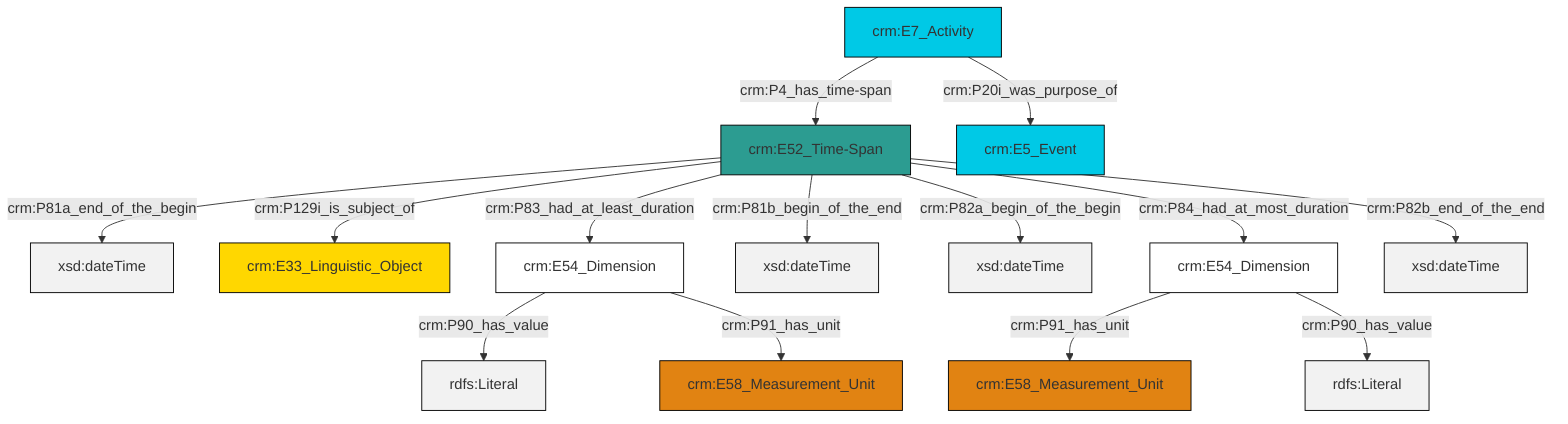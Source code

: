 graph TD
classDef Literal fill:#f2f2f2,stroke:#000000;
classDef CRM_Entity fill:#FFFFFF,stroke:#000000;
classDef Temporal_Entity fill:#00C9E6, stroke:#000000;
classDef Type fill:#E18312, stroke:#000000;
classDef Time-Span fill:#2C9C91, stroke:#000000;
classDef Appellation fill:#FFEB7F, stroke:#000000;
classDef Place fill:#008836, stroke:#000000;
classDef Persistent_Item fill:#B266B2, stroke:#000000;
classDef Conceptual_Object fill:#FFD700, stroke:#000000;
classDef Physical_Thing fill:#D2B48C, stroke:#000000;
classDef Actor fill:#f58aad, stroke:#000000;
classDef PC_Classes fill:#4ce600, stroke:#000000;
classDef Multi fill:#cccccc,stroke:#000000;

0["crm:E52_Time-Span"]:::Time-Span -->|crm:P81a_end_of_the_begin| 1[xsd:dateTime]:::Literal
0["crm:E52_Time-Span"]:::Time-Span -->|crm:P129i_is_subject_of| 2["crm:E33_Linguistic_Object"]:::Conceptual_Object
6["crm:E54_Dimension"]:::CRM_Entity -->|crm:P91_has_unit| 7["crm:E58_Measurement_Unit"]:::Type
3["crm:E7_Activity"]:::Temporal_Entity -->|crm:P20i_was_purpose_of| 8["crm:E5_Event"]:::Temporal_Entity
0["crm:E52_Time-Span"]:::Time-Span -->|crm:P81b_begin_of_the_end| 10[xsd:dateTime]:::Literal
0["crm:E52_Time-Span"]:::Time-Span -->|crm:P82a_begin_of_the_begin| 11[xsd:dateTime]:::Literal
3["crm:E7_Activity"]:::Temporal_Entity -->|crm:P4_has_time-span| 0["crm:E52_Time-Span"]:::Time-Span
6["crm:E54_Dimension"]:::CRM_Entity -->|crm:P90_has_value| 12[rdfs:Literal]:::Literal
14["crm:E54_Dimension"]:::CRM_Entity -->|crm:P90_has_value| 15[rdfs:Literal]:::Literal
0["crm:E52_Time-Span"]:::Time-Span -->|crm:P82b_end_of_the_end| 16[xsd:dateTime]:::Literal
0["crm:E52_Time-Span"]:::Time-Span -->|crm:P83_had_at_least_duration| 14["crm:E54_Dimension"]:::CRM_Entity
14["crm:E54_Dimension"]:::CRM_Entity -->|crm:P91_has_unit| 17["crm:E58_Measurement_Unit"]:::Type
0["crm:E52_Time-Span"]:::Time-Span -->|crm:P84_had_at_most_duration| 6["crm:E54_Dimension"]:::CRM_Entity